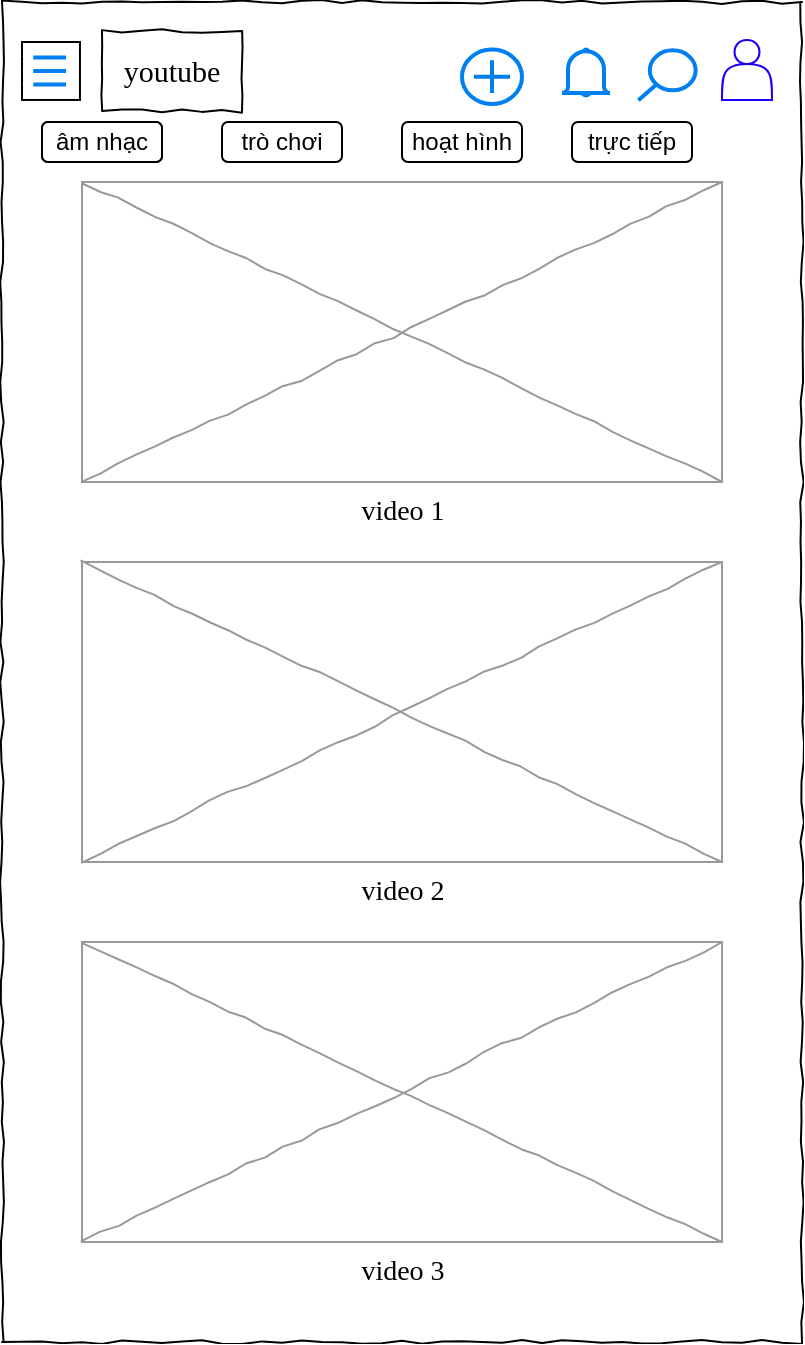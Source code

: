 <mxfile version="20.8.10" type="device"><diagram name="Page-1" id="03018318-947c-dd8e-b7a3-06fadd420f32"><mxGraphModel dx="1036" dy="654" grid="1" gridSize="10" guides="1" tooltips="1" connect="1" arrows="1" fold="1" page="1" pageScale="1" pageWidth="1100" pageHeight="850" background="#ffffff" math="0" shadow="0"><root><mxCell id="0"/><mxCell id="1" parent="0"/><mxCell id="677b7b8949515195-1" value="" style="whiteSpace=wrap;html=1;rounded=0;shadow=0;labelBackgroundColor=none;strokeColor=#000000;strokeWidth=1;fillColor=none;fontFamily=Verdana;fontSize=12;fontColor=#000000;align=center;comic=1;" parent="1" vertex="1"><mxGeometry x="370" y="50" width="400" height="670" as="geometry"/></mxCell><mxCell id="677b7b8949515195-2" value="youtube" style="whiteSpace=wrap;html=1;rounded=0;shadow=0;labelBackgroundColor=none;strokeWidth=1;fontFamily=Verdana;fontSize=15;align=center;comic=1;verticalAlign=middle;fontStyle=0;horizontal=1;" parent="1" vertex="1"><mxGeometry x="420" y="64.49" width="70" height="40" as="geometry"/></mxCell><mxCell id="GjUX3-cT8a-y9hKouRMX-9" value="video 1" style="verticalLabelPosition=bottom;shadow=0;dashed=0;align=center;html=1;verticalAlign=top;strokeWidth=1;shape=mxgraph.mockup.graphics.simpleIcon;strokeColor=#999999;rounded=0;labelBackgroundColor=none;fontFamily=Verdana;fontSize=14;fontColor=#000000;comic=1;" parent="1" vertex="1"><mxGeometry x="410" y="140" width="320" height="150" as="geometry"/></mxCell><mxCell id="IMixCosmhrVPiYmhkzV8-3" value="video 2" style="verticalLabelPosition=bottom;shadow=0;dashed=0;align=center;html=1;verticalAlign=top;strokeWidth=1;shape=mxgraph.mockup.graphics.simpleIcon;strokeColor=#999999;rounded=0;labelBackgroundColor=none;fontFamily=Verdana;fontSize=14;fontColor=#000000;comic=1;" parent="1" vertex="1"><mxGeometry x="410" y="330" width="320" height="150" as="geometry"/></mxCell><mxCell id="IMixCosmhrVPiYmhkzV8-4" value="video 3" style="verticalLabelPosition=bottom;shadow=0;dashed=0;align=center;html=1;verticalAlign=top;strokeWidth=1;shape=mxgraph.mockup.graphics.simpleIcon;strokeColor=#999999;rounded=0;labelBackgroundColor=none;fontFamily=Verdana;fontSize=14;fontColor=#000000;comic=1;" parent="1" vertex="1"><mxGeometry x="410" y="520" width="320" height="150" as="geometry"/></mxCell><mxCell id="IMixCosmhrVPiYmhkzV8-5" value="" style="whiteSpace=wrap;html=1;aspect=fixed;" parent="1" vertex="1"><mxGeometry x="380" y="70" width="28.98" height="28.98" as="geometry"/></mxCell><mxCell id="IMixCosmhrVPiYmhkzV8-7" value="" style="shape=actor;whiteSpace=wrap;html=1;strokeColor=#1d00fa;" parent="1" vertex="1"><mxGeometry x="730" y="68.98" width="25" height="30" as="geometry"/></mxCell><mxCell id="IMixCosmhrVPiYmhkzV8-10" value="" style="html=1;verticalLabelPosition=bottom;align=center;labelBackgroundColor=#ffffff;verticalAlign=top;strokeWidth=2;strokeColor=#0080F0;shadow=0;dashed=0;shape=mxgraph.ios7.icons.bell;" parent="1" vertex="1"><mxGeometry x="650" y="73.71" width="24" height="23.1" as="geometry"/></mxCell><mxCell id="IMixCosmhrVPiYmhkzV8-11" value="" style="html=1;verticalLabelPosition=bottom;align=center;labelBackgroundColor=#ffffff;verticalAlign=top;strokeWidth=2;strokeColor=#0080F0;shadow=0;dashed=0;shape=mxgraph.ios7.icons.add;" parent="1" vertex="1"><mxGeometry x="600" y="73.71" width="30" height="27.24" as="geometry"/></mxCell><mxCell id="IMixCosmhrVPiYmhkzV8-13" value="" style="html=1;verticalLabelPosition=bottom;align=center;labelBackgroundColor=#ffffff;verticalAlign=top;strokeWidth=2;strokeColor=#0080F0;shadow=0;dashed=0;shape=mxgraph.ios7.icons.looking_glass;rotation=90;" parent="1" vertex="1"><mxGeometry x="690" y="72.33" width="25" height="28.62" as="geometry"/></mxCell><mxCell id="IMixCosmhrVPiYmhkzV8-17" value="" style="html=1;verticalLabelPosition=bottom;align=center;labelBackgroundColor=#ffffff;verticalAlign=top;strokeWidth=2;strokeColor=#0080F0;shadow=0;dashed=0;shape=mxgraph.ios7.icons.most_viewed;pointerEvents=1" parent="1" vertex="1"><mxGeometry x="380" y="75.91" width="22.03" height="17.15" as="geometry"/></mxCell><mxCell id="IMixCosmhrVPiYmhkzV8-19" value="âm nhạc" style="rounded=1;whiteSpace=wrap;html=1;" parent="1" vertex="1"><mxGeometry x="390" y="110" width="60" height="20" as="geometry"/></mxCell><mxCell id="IMixCosmhrVPiYmhkzV8-20" value="âm nhạc" style="rounded=1;whiteSpace=wrap;html=1;" parent="1" vertex="1"><mxGeometry x="390" y="110" width="60" height="20" as="geometry"/></mxCell><mxCell id="IMixCosmhrVPiYmhkzV8-21" value="trò chơi" style="rounded=1;whiteSpace=wrap;html=1;" parent="1" vertex="1"><mxGeometry x="480" y="110" width="60" height="20" as="geometry"/></mxCell><mxCell id="IMixCosmhrVPiYmhkzV8-22" value="hoạt hình" style="rounded=1;whiteSpace=wrap;html=1;" parent="1" vertex="1"><mxGeometry x="570" y="110" width="60" height="20" as="geometry"/></mxCell><mxCell id="IMixCosmhrVPiYmhkzV8-23" value="trực tiếp" style="rounded=1;whiteSpace=wrap;html=1;" parent="1" vertex="1"><mxGeometry x="655" y="110" width="60" height="20" as="geometry"/></mxCell></root></mxGraphModel></diagram></mxfile>
